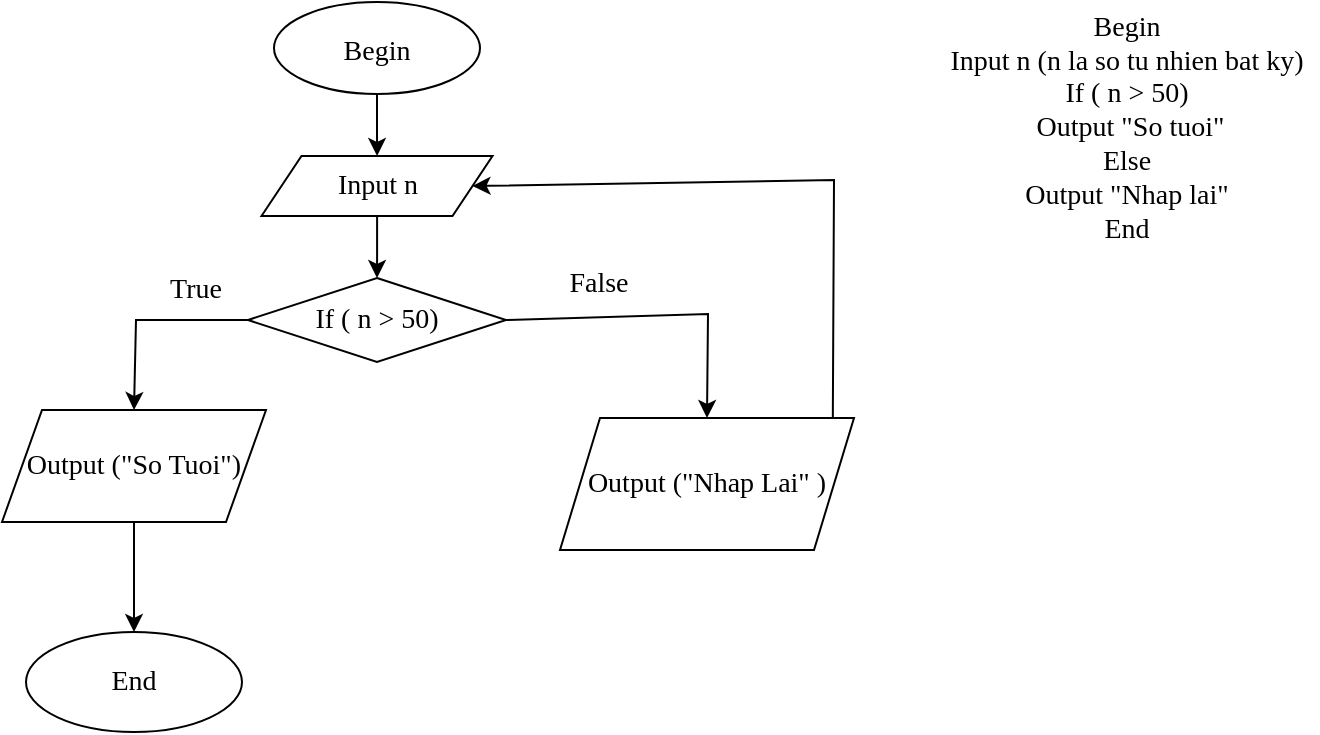 <mxfile version="20.7.4" type="device" pages="2"><diagram id="ifeJdyv4cWulIH0zReSO" name="Tuoi &gt; 50"><mxGraphModel dx="1149" dy="1276" grid="0" gridSize="10" guides="1" tooltips="1" connect="1" arrows="1" fold="1" page="0" pageScale="1" pageWidth="850" pageHeight="1100" math="0" shadow="0"><root><mxCell id="0"/><mxCell id="1" parent="0"/><mxCell id="slvA0vHmVxqPtqXyxvvy-3" value="" style="edgeStyle=orthogonalEdgeStyle;rounded=0;orthogonalLoop=1;jettySize=auto;html=1;fontFamily=Times New Roman;fontSize=14;" edge="1" parent="1" source="slvA0vHmVxqPtqXyxvvy-1" target="slvA0vHmVxqPtqXyxvvy-2"><mxGeometry relative="1" as="geometry"/></mxCell><mxCell id="slvA0vHmVxqPtqXyxvvy-1" value="&lt;font style=&quot;font-size: 14px;&quot; face=&quot;Times New Roman&quot;&gt;Begin&lt;/font&gt;" style="ellipse;whiteSpace=wrap;html=1;fontSize=16;" vertex="1" parent="1"><mxGeometry x="-165" y="-3" width="103" height="46" as="geometry"/></mxCell><mxCell id="slvA0vHmVxqPtqXyxvvy-5" value="" style="edgeStyle=orthogonalEdgeStyle;rounded=0;orthogonalLoop=1;jettySize=auto;html=1;fontFamily=Times New Roman;fontSize=14;" edge="1" parent="1" source="slvA0vHmVxqPtqXyxvvy-2" target="slvA0vHmVxqPtqXyxvvy-4"><mxGeometry relative="1" as="geometry"/></mxCell><mxCell id="slvA0vHmVxqPtqXyxvvy-2" value="Input n" style="shape=parallelogram;perimeter=parallelogramPerimeter;whiteSpace=wrap;html=1;fixedSize=1;fontFamily=Times New Roman;fontSize=14;" vertex="1" parent="1"><mxGeometry x="-171.25" y="74" width="115.5" height="30" as="geometry"/></mxCell><mxCell id="slvA0vHmVxqPtqXyxvvy-4" value="If ( n &amp;gt; 50)" style="rhombus;whiteSpace=wrap;html=1;fontFamily=Times New Roman;fontSize=14;" vertex="1" parent="1"><mxGeometry x="-178" y="135" width="129" height="42" as="geometry"/></mxCell><mxCell id="slvA0vHmVxqPtqXyxvvy-6" value="Output (&quot;So Tuoi&quot;)" style="shape=parallelogram;perimeter=parallelogramPerimeter;whiteSpace=wrap;html=1;fixedSize=1;fontFamily=Times New Roman;fontSize=14;" vertex="1" parent="1"><mxGeometry x="-301" y="201" width="132" height="56" as="geometry"/></mxCell><mxCell id="slvA0vHmVxqPtqXyxvvy-7" value="" style="endArrow=classic;html=1;rounded=0;fontFamily=Times New Roman;fontSize=14;exitX=0;exitY=0.5;exitDx=0;exitDy=0;entryX=0.5;entryY=0;entryDx=0;entryDy=0;" edge="1" parent="1" source="slvA0vHmVxqPtqXyxvvy-4" target="slvA0vHmVxqPtqXyxvvy-6"><mxGeometry width="50" height="50" relative="1" as="geometry"><mxPoint x="-106" y="320" as="sourcePoint"/><mxPoint x="-56" y="270" as="targetPoint"/><Array as="points"><mxPoint x="-234" y="156"/></Array></mxGeometry></mxCell><mxCell id="slvA0vHmVxqPtqXyxvvy-8" value="True" style="text;html=1;strokeColor=none;fillColor=none;align=center;verticalAlign=middle;whiteSpace=wrap;rounded=0;fontFamily=Times New Roman;fontSize=14;" vertex="1" parent="1"><mxGeometry x="-234" y="126" width="60" height="30" as="geometry"/></mxCell><mxCell id="slvA0vHmVxqPtqXyxvvy-10" value="Output (&quot;Nhap Lai&quot; )" style="shape=parallelogram;perimeter=parallelogramPerimeter;whiteSpace=wrap;html=1;fixedSize=1;fontFamily=Times New Roman;fontSize=14;" vertex="1" parent="1"><mxGeometry x="-22" y="205" width="147" height="66" as="geometry"/></mxCell><mxCell id="slvA0vHmVxqPtqXyxvvy-12" value="" style="endArrow=classic;html=1;rounded=0;fontFamily=Times New Roman;fontSize=14;exitX=1;exitY=0.5;exitDx=0;exitDy=0;entryX=0.5;entryY=0;entryDx=0;entryDy=0;" edge="1" parent="1" source="slvA0vHmVxqPtqXyxvvy-4" target="slvA0vHmVxqPtqXyxvvy-10"><mxGeometry width="50" height="50" relative="1" as="geometry"><mxPoint x="-106" y="320" as="sourcePoint"/><mxPoint x="-56" y="270" as="targetPoint"/><Array as="points"><mxPoint x="52" y="153"/></Array></mxGeometry></mxCell><mxCell id="slvA0vHmVxqPtqXyxvvy-13" value="False" style="edgeLabel;html=1;align=center;verticalAlign=middle;resizable=0;points=[];fontSize=14;fontFamily=Times New Roman;" vertex="1" connectable="0" parent="slvA0vHmVxqPtqXyxvvy-12"><mxGeometry x="-0.418" relative="1" as="geometry"><mxPoint x="1" y="-17" as="offset"/></mxGeometry></mxCell><mxCell id="slvA0vHmVxqPtqXyxvvy-14" value="" style="endArrow=classic;html=1;rounded=0;fontFamily=Times New Roman;fontSize=14;entryX=1;entryY=0.5;entryDx=0;entryDy=0;exitX=0.928;exitY=-0.003;exitDx=0;exitDy=0;exitPerimeter=0;" edge="1" parent="1" source="slvA0vHmVxqPtqXyxvvy-10" target="slvA0vHmVxqPtqXyxvvy-2"><mxGeometry width="50" height="50" relative="1" as="geometry"><mxPoint x="115" y="200" as="sourcePoint"/><mxPoint x="-56" y="270" as="targetPoint"/><Array as="points"><mxPoint x="115" y="86"/></Array></mxGeometry></mxCell><mxCell id="slvA0vHmVxqPtqXyxvvy-15" value="End" style="ellipse;whiteSpace=wrap;html=1;fontFamily=Times New Roman;fontSize=14;" vertex="1" parent="1"><mxGeometry x="-289" y="312" width="108" height="50" as="geometry"/></mxCell><mxCell id="slvA0vHmVxqPtqXyxvvy-16" value="" style="endArrow=classic;html=1;rounded=0;fontFamily=Times New Roman;fontSize=14;exitX=0.5;exitY=1;exitDx=0;exitDy=0;entryX=0.5;entryY=0;entryDx=0;entryDy=0;" edge="1" parent="1" source="slvA0vHmVxqPtqXyxvvy-6" target="slvA0vHmVxqPtqXyxvvy-15"><mxGeometry width="50" height="50" relative="1" as="geometry"><mxPoint x="-134" y="320" as="sourcePoint"/><mxPoint x="-84" y="270" as="targetPoint"/></mxGeometry></mxCell><mxCell id="slvA0vHmVxqPtqXyxvvy-17" value="Begin&lt;br&gt;Input n (n la so tu nhien bat ky)&lt;br&gt;If ( n &amp;gt; 50)&lt;br&gt;&amp;nbsp;Output &quot;So tuoi&quot;&lt;br&gt;Else&lt;br&gt;Output &quot;Nhap lai&quot;&lt;br&gt;End" style="text;html=1;strokeColor=none;fillColor=none;align=center;verticalAlign=middle;whiteSpace=wrap;rounded=0;fontFamily=Times New Roman;fontSize=14;" vertex="1" parent="1"><mxGeometry x="166" y="-3" width="191" height="125" as="geometry"/></mxCell></root></mxGraphModel></diagram><diagram id="Si4oAo-kGauuwt1XaGVP" name="Ngay - thang"><mxGraphModel dx="1262" dy="1362" grid="1" gridSize="10" guides="1" tooltips="1" connect="1" arrows="1" fold="1" page="1" pageScale="1" pageWidth="850" pageHeight="1100" math="0" shadow="0"><root><mxCell id="0"/><mxCell id="1" parent="0"/><mxCell id="EFdSZJjIzCBqhBDVhEyF-3" value="" style="edgeStyle=orthogonalEdgeStyle;rounded=0;orthogonalLoop=1;jettySize=auto;html=1;fontFamily=Times New Roman;fontSize=14;" edge="1" parent="1" source="EFdSZJjIzCBqhBDVhEyF-1" target="EFdSZJjIzCBqhBDVhEyF-2"><mxGeometry relative="1" as="geometry"/></mxCell><mxCell id="EFdSZJjIzCBqhBDVhEyF-1" value="Begin" style="ellipse;whiteSpace=wrap;html=1;fontFamily=Times New Roman;fontSize=14;" vertex="1" parent="1"><mxGeometry x="77.37" y="30" width="100" height="40" as="geometry"/></mxCell><mxCell id="EFdSZJjIzCBqhBDVhEyF-6" value="" style="edgeStyle=orthogonalEdgeStyle;rounded=0;orthogonalLoop=1;jettySize=auto;html=1;fontFamily=Times New Roman;fontSize=14;" edge="1" parent="1" source="EFdSZJjIzCBqhBDVhEyF-2"><mxGeometry relative="1" as="geometry"><mxPoint x="127.37" y="190" as="targetPoint"/></mxGeometry></mxCell><mxCell id="EFdSZJjIzCBqhBDVhEyF-2" value="Input n" style="shape=parallelogram;perimeter=parallelogramPerimeter;whiteSpace=wrap;html=1;fixedSize=1;fontFamily=Times New Roman;fontSize=14;" vertex="1" parent="1"><mxGeometry x="72.37" y="110" width="110" height="40" as="geometry"/></mxCell><mxCell id="EFdSZJjIzCBqhBDVhEyF-29" value="" style="edgeStyle=orthogonalEdgeStyle;rounded=0;orthogonalLoop=1;jettySize=auto;html=1;fontFamily=Times New Roman;fontSize=14;" edge="1" parent="1" source="EFdSZJjIzCBqhBDVhEyF-25" target="EFdSZJjIzCBqhBDVhEyF-27"><mxGeometry relative="1" as="geometry"/></mxCell><mxCell id="EFdSZJjIzCBqhBDVhEyF-25" value="Switch&amp;nbsp;" style="rounded=0;whiteSpace=wrap;html=1;fontFamily=Times New Roman;fontSize=14;" vertex="1" parent="1"><mxGeometry x="67.37" y="190" width="125" height="30" as="geometry"/></mxCell><mxCell id="EFdSZJjIzCBqhBDVhEyF-31" value="" style="edgeStyle=orthogonalEdgeStyle;rounded=0;orthogonalLoop=1;jettySize=auto;html=1;fontFamily=Times New Roman;fontSize=14;" edge="1" parent="1" source="EFdSZJjIzCBqhBDVhEyF-26" target="EFdSZJjIzCBqhBDVhEyF-28"><mxGeometry relative="1" as="geometry"/></mxCell><mxCell id="EFdSZJjIzCBqhBDVhEyF-36" value="" style="edgeStyle=orthogonalEdgeStyle;rounded=0;orthogonalLoop=1;jettySize=auto;html=1;fontFamily=Times New Roman;fontSize=14;" edge="1" parent="1" source="EFdSZJjIzCBqhBDVhEyF-26" target="EFdSZJjIzCBqhBDVhEyF-35"><mxGeometry relative="1" as="geometry"/></mxCell><mxCell id="EFdSZJjIzCBqhBDVhEyF-26" value="Case 2 :&amp;nbsp;" style="rhombus;whiteSpace=wrap;html=1;fontFamily=Times New Roman;fontSize=14;" vertex="1" parent="1"><mxGeometry x="56.25" y="390" width="147.25" height="60" as="geometry"/></mxCell><mxCell id="EFdSZJjIzCBqhBDVhEyF-30" value="" style="edgeStyle=orthogonalEdgeStyle;rounded=0;orthogonalLoop=1;jettySize=auto;html=1;fontFamily=Times New Roman;fontSize=14;" edge="1" parent="1" source="EFdSZJjIzCBqhBDVhEyF-27" target="EFdSZJjIzCBqhBDVhEyF-26"><mxGeometry relative="1" as="geometry"/></mxCell><mxCell id="EFdSZJjIzCBqhBDVhEyF-34" value="" style="edgeStyle=orthogonalEdgeStyle;rounded=0;orthogonalLoop=1;jettySize=auto;html=1;fontFamily=Times New Roman;fontSize=14;" edge="1" parent="1" source="EFdSZJjIzCBqhBDVhEyF-27" target="EFdSZJjIzCBqhBDVhEyF-33"><mxGeometry relative="1" as="geometry"/></mxCell><mxCell id="EFdSZJjIzCBqhBDVhEyF-27" value="Case 1,3,5,7,8,10,12 :" style="rhombus;whiteSpace=wrap;html=1;fontFamily=Times New Roman;fontSize=14;" vertex="1" parent="1"><mxGeometry x="50" y="260" width="159.75" height="80" as="geometry"/></mxCell><mxCell id="EFdSZJjIzCBqhBDVhEyF-38" value="" style="edgeStyle=orthogonalEdgeStyle;rounded=0;orthogonalLoop=1;jettySize=auto;html=1;fontFamily=Times New Roman;fontSize=14;" edge="1" parent="1" source="EFdSZJjIzCBqhBDVhEyF-28" target="EFdSZJjIzCBqhBDVhEyF-37"><mxGeometry relative="1" as="geometry"/></mxCell><mxCell id="EFdSZJjIzCBqhBDVhEyF-28" value="Case 4,6,9,11 :&amp;nbsp;" style="rhombus;whiteSpace=wrap;html=1;fontFamily=Times New Roman;fontSize=14;" vertex="1" parent="1"><mxGeometry x="61.25" y="510" width="137.25" height="60" as="geometry"/></mxCell><mxCell id="EFdSZJjIzCBqhBDVhEyF-33" value="Output &quot; 31 Ngay &quot;" style="shape=parallelogram;perimeter=parallelogramPerimeter;whiteSpace=wrap;html=1;fixedSize=1;fontFamily=Times New Roman;fontSize=14;" vertex="1" parent="1"><mxGeometry x="267.37" y="270" width="135" height="60" as="geometry"/></mxCell><mxCell id="EFdSZJjIzCBqhBDVhEyF-35" value="Output &quot;28 hoac 29 ngay &quot;" style="shape=parallelogram;perimeter=parallelogramPerimeter;whiteSpace=wrap;html=1;fixedSize=1;fontFamily=Times New Roman;fontSize=14;" vertex="1" parent="1"><mxGeometry x="252.37" y="390" width="140" height="60" as="geometry"/></mxCell><mxCell id="EFdSZJjIzCBqhBDVhEyF-37" value="Output &quot;30 Ngay&quot;" style="shape=parallelogram;perimeter=parallelogramPerimeter;whiteSpace=wrap;html=1;fixedSize=1;fontFamily=Times New Roman;fontSize=14;" vertex="1" parent="1"><mxGeometry x="252.37" y="510" width="130" height="60" as="geometry"/></mxCell><mxCell id="EFdSZJjIzCBqhBDVhEyF-39" value="End&amp;nbsp;" style="ellipse;whiteSpace=wrap;html=1;fontFamily=Times New Roman;fontSize=14;" vertex="1" parent="1"><mxGeometry x="102.37" y="600" width="80" height="70" as="geometry"/></mxCell><mxCell id="EFdSZJjIzCBqhBDVhEyF-40" value="" style="edgeStyle=none;orthogonalLoop=1;jettySize=auto;html=1;rounded=0;fontFamily=Times New Roman;fontSize=14;entryX=1.003;entryY=0.71;entryDx=0;entryDy=0;entryPerimeter=0;" edge="1" parent="1" target="EFdSZJjIzCBqhBDVhEyF-39"><mxGeometry width="100" relative="1" as="geometry"><mxPoint x="382.37" y="300" as="sourcePoint"/><mxPoint x="482.37" y="300" as="targetPoint"/><Array as="points"><mxPoint x="562.37" y="300"/><mxPoint x="562.37" y="650"/></Array></mxGeometry></mxCell><mxCell id="EFdSZJjIzCBqhBDVhEyF-41" value="" style="endArrow=classic;html=1;rounded=0;fontFamily=Times New Roman;fontSize=14;exitX=1;exitY=0.5;exitDx=0;exitDy=0;entryX=1;entryY=0.5;entryDx=0;entryDy=0;" edge="1" parent="1" source="EFdSZJjIzCBqhBDVhEyF-35" target="EFdSZJjIzCBqhBDVhEyF-39"><mxGeometry width="50" height="50" relative="1" as="geometry"><mxPoint x="282.37" y="560" as="sourcePoint"/><mxPoint x="332.37" y="510" as="targetPoint"/><Array as="points"><mxPoint x="492.37" y="420"/><mxPoint x="492.37" y="640"/></Array></mxGeometry></mxCell><mxCell id="EFdSZJjIzCBqhBDVhEyF-42" value="" style="endArrow=classic;html=1;rounded=0;fontFamily=Times New Roman;fontSize=14;exitX=1;exitY=0.5;exitDx=0;exitDy=0;entryX=0.971;entryY=0.25;entryDx=0;entryDy=0;entryPerimeter=0;" edge="1" parent="1" source="EFdSZJjIzCBqhBDVhEyF-37" target="EFdSZJjIzCBqhBDVhEyF-39"><mxGeometry width="50" height="50" relative="1" as="geometry"><mxPoint x="282.37" y="560" as="sourcePoint"/><mxPoint x="332.37" y="510" as="targetPoint"/><Array as="points"><mxPoint x="442.37" y="540"/><mxPoint x="442.37" y="620"/></Array></mxGeometry></mxCell><mxCell id="EFdSZJjIzCBqhBDVhEyF-43" value="True" style="text;html=1;align=center;verticalAlign=middle;resizable=0;points=[];autosize=1;strokeColor=none;fillColor=none;fontSize=14;fontFamily=Times New Roman;" vertex="1" parent="1"><mxGeometry x="207.37" y="265" width="50" height="30" as="geometry"/></mxCell><mxCell id="EFdSZJjIzCBqhBDVhEyF-44" value="False" style="text;html=1;align=center;verticalAlign=middle;resizable=0;points=[];autosize=1;strokeColor=none;fillColor=none;fontSize=14;fontFamily=Times New Roman;" vertex="1" parent="1"><mxGeometry x="137.37" y="355" width="50" height="30" as="geometry"/></mxCell><mxCell id="EFdSZJjIzCBqhBDVhEyF-45" value="True" style="text;html=1;align=center;verticalAlign=middle;resizable=0;points=[];autosize=1;strokeColor=none;fillColor=none;fontSize=14;fontFamily=Times New Roman;" vertex="1" parent="1"><mxGeometry x="207.37" y="395" width="50" height="30" as="geometry"/></mxCell><mxCell id="EFdSZJjIzCBqhBDVhEyF-46" value="False" style="text;html=1;align=center;verticalAlign=middle;resizable=0;points=[];autosize=1;strokeColor=none;fillColor=none;fontSize=14;fontFamily=Times New Roman;" vertex="1" parent="1"><mxGeometry x="127.37" y="460" width="50" height="30" as="geometry"/></mxCell><mxCell id="EFdSZJjIzCBqhBDVhEyF-47" value="True" style="text;html=1;align=center;verticalAlign=middle;resizable=0;points=[];autosize=1;strokeColor=none;fillColor=none;fontSize=14;fontFamily=Times New Roman;" vertex="1" parent="1"><mxGeometry x="197.37" y="505" width="50" height="30" as="geometry"/></mxCell><mxCell id="EFdSZJjIzCBqhBDVhEyF-48" value="Begin&amp;nbsp;&lt;br&gt;Input n (N la so thang bat ky)&lt;br&gt;Switch&lt;br&gt;Case 1,3,5,7,8,10,12 :&lt;br&gt;Output &quot; 31 Ngay &quot;;&lt;br&gt;Case 2 :&lt;br&gt;Output &quot; 28 hoac 29 Ngay &quot;;&lt;br&gt;Case 4,6,9,11 :&lt;br&gt;Output &quot; 30 Ngay &quot; ;&lt;br&gt;End" style="text;html=1;strokeColor=none;fillColor=none;align=center;verticalAlign=middle;whiteSpace=wrap;rounded=0;fontFamily=Times New Roman;fontSize=14;" vertex="1" parent="1"><mxGeometry x="580" y="100" width="200" height="30" as="geometry"/></mxCell></root></mxGraphModel></diagram></mxfile>
